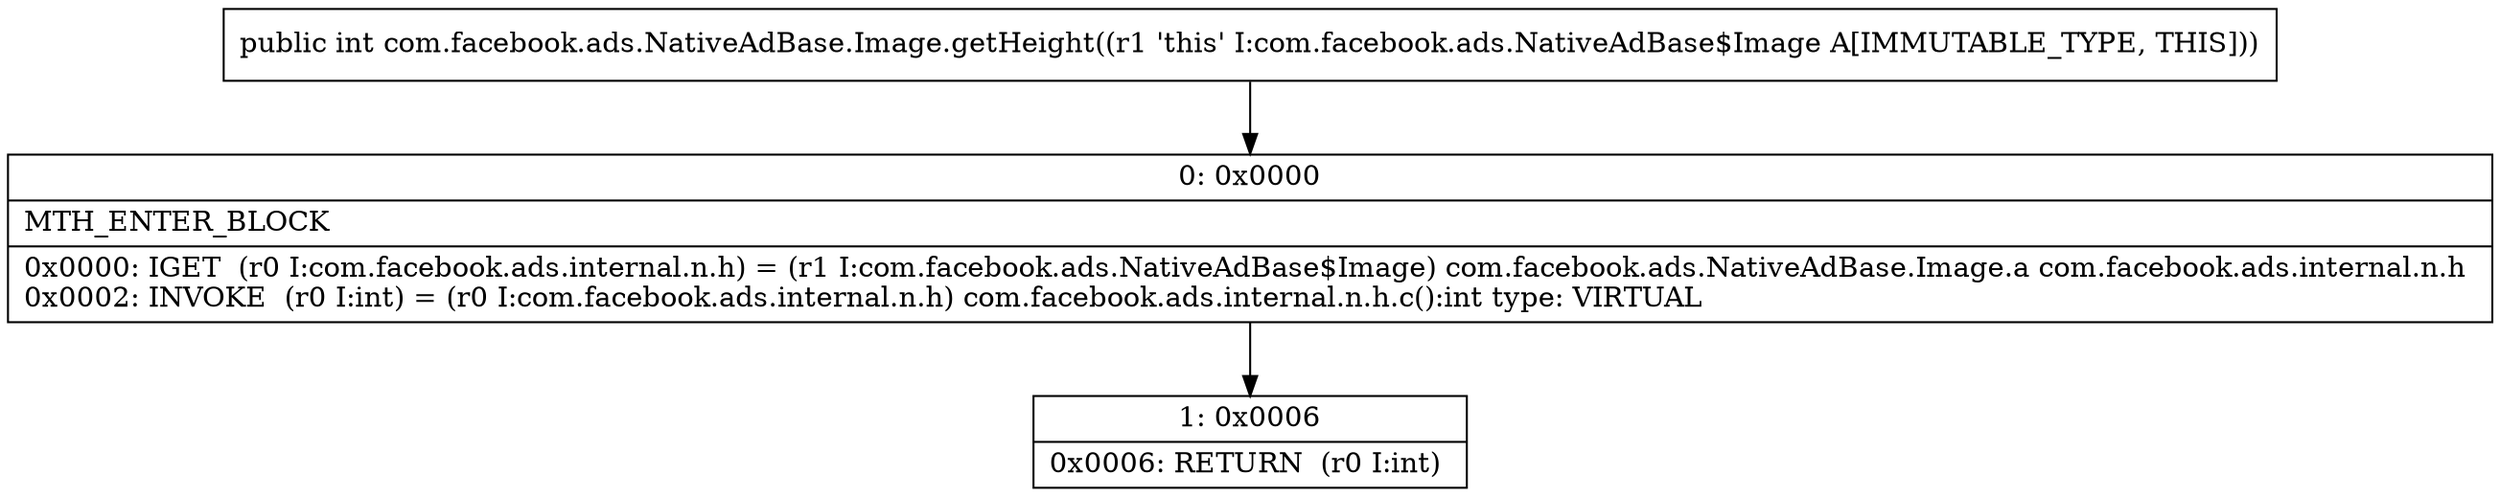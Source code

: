 digraph "CFG forcom.facebook.ads.NativeAdBase.Image.getHeight()I" {
Node_0 [shape=record,label="{0\:\ 0x0000|MTH_ENTER_BLOCK\l|0x0000: IGET  (r0 I:com.facebook.ads.internal.n.h) = (r1 I:com.facebook.ads.NativeAdBase$Image) com.facebook.ads.NativeAdBase.Image.a com.facebook.ads.internal.n.h \l0x0002: INVOKE  (r0 I:int) = (r0 I:com.facebook.ads.internal.n.h) com.facebook.ads.internal.n.h.c():int type: VIRTUAL \l}"];
Node_1 [shape=record,label="{1\:\ 0x0006|0x0006: RETURN  (r0 I:int) \l}"];
MethodNode[shape=record,label="{public int com.facebook.ads.NativeAdBase.Image.getHeight((r1 'this' I:com.facebook.ads.NativeAdBase$Image A[IMMUTABLE_TYPE, THIS])) }"];
MethodNode -> Node_0;
Node_0 -> Node_1;
}

